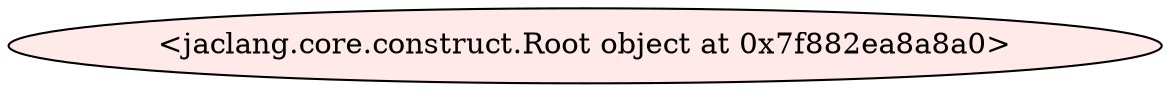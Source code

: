 digraph {
node [style="filled", shape="ellipse", fillcolor="invis", fontcolor="black"];
0 [label="<jaclang.core.construct.Root object at 0x7f882ea8a8a0>" fillcolor="#FFE9E9"];
}